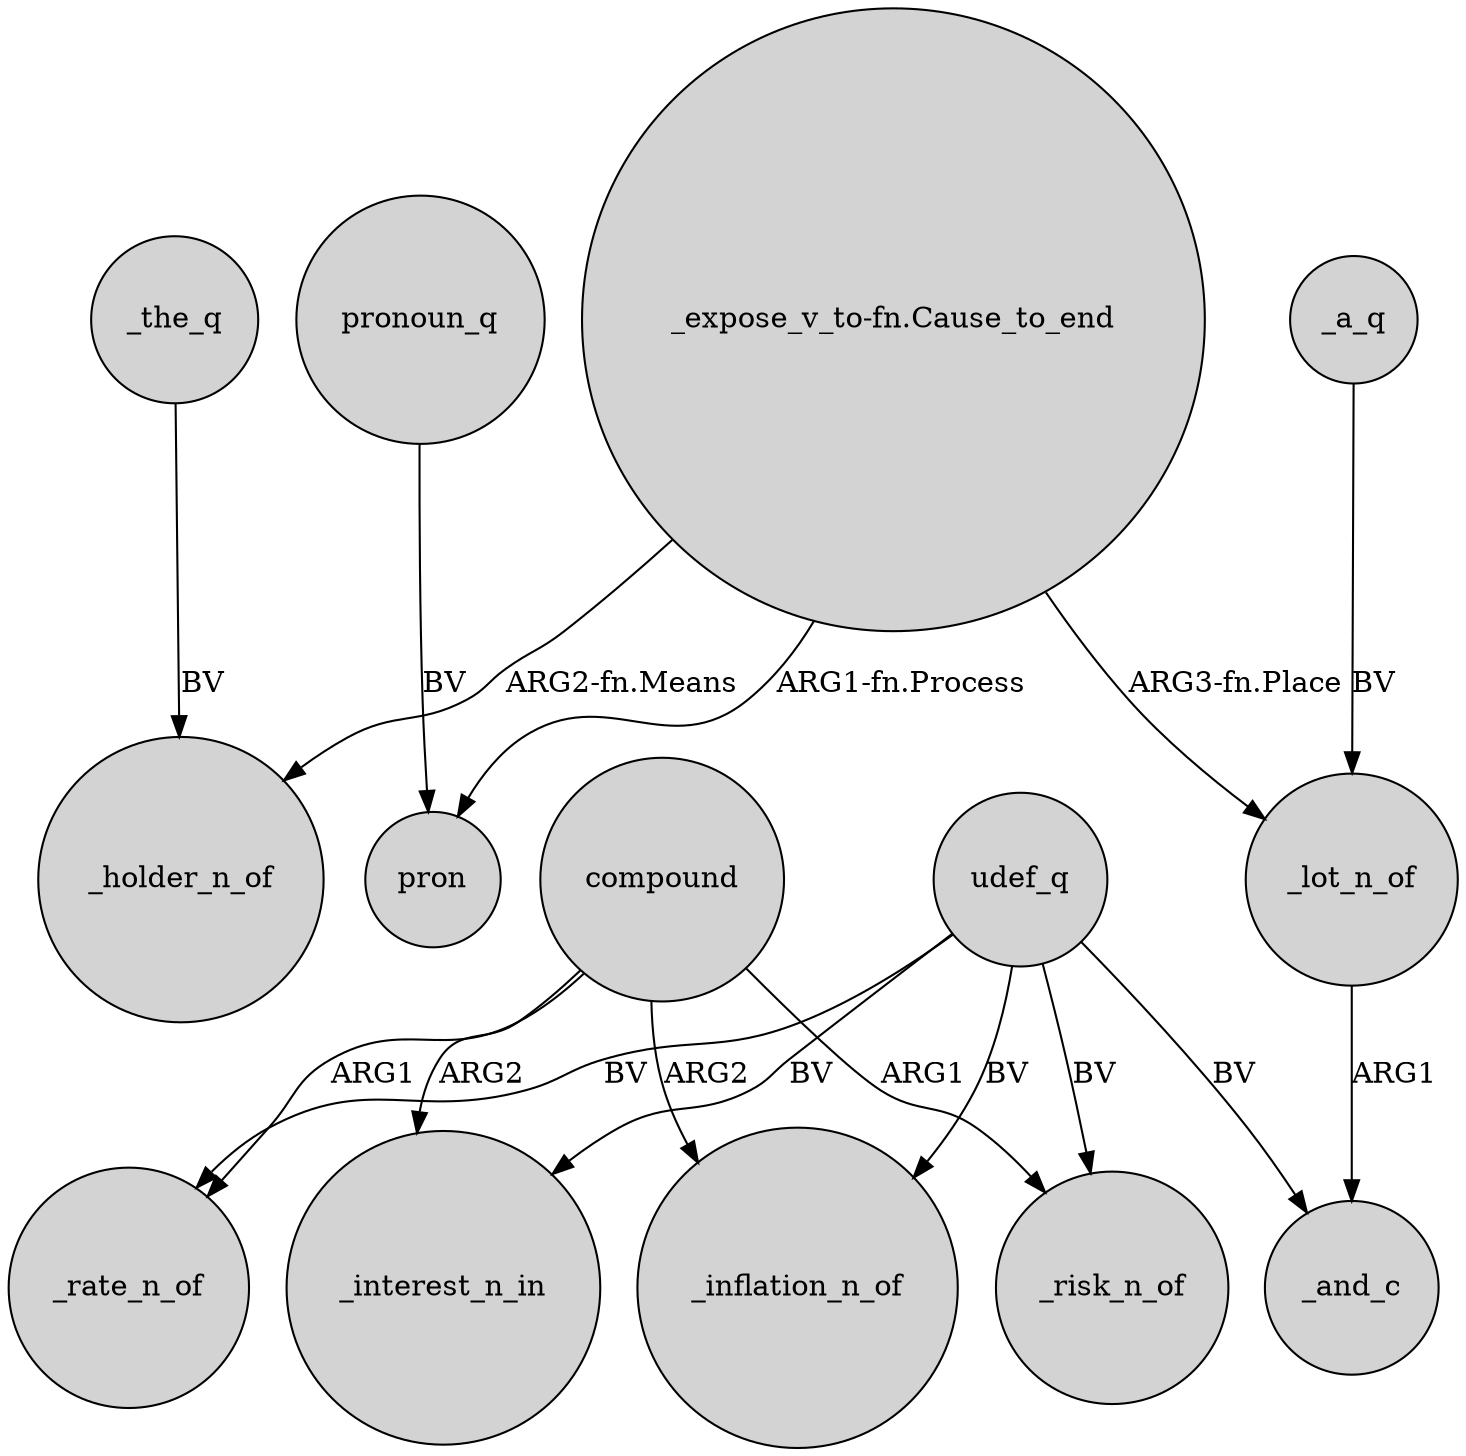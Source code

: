 digraph {
	node [shape=circle style=filled]
	_the_q -> _holder_n_of [label=BV]
	_lot_n_of -> _and_c [label=ARG1]
	udef_q -> _interest_n_in [label=BV]
	udef_q -> _inflation_n_of [label=BV]
	compound -> _rate_n_of [label=ARG1]
	udef_q -> _risk_n_of [label=BV]
	udef_q -> _rate_n_of [label=BV]
	udef_q -> _and_c [label=BV]
	"_expose_v_to-fn.Cause_to_end" -> pron [label="ARG1-fn.Process"]
	"_expose_v_to-fn.Cause_to_end" -> _lot_n_of [label="ARG3-fn.Place"]
	compound -> _inflation_n_of [label=ARG2]
	pronoun_q -> pron [label=BV]
	compound -> _risk_n_of [label=ARG1]
	compound -> _interest_n_in [label=ARG2]
	_a_q -> _lot_n_of [label=BV]
	"_expose_v_to-fn.Cause_to_end" -> _holder_n_of [label="ARG2-fn.Means"]
}
